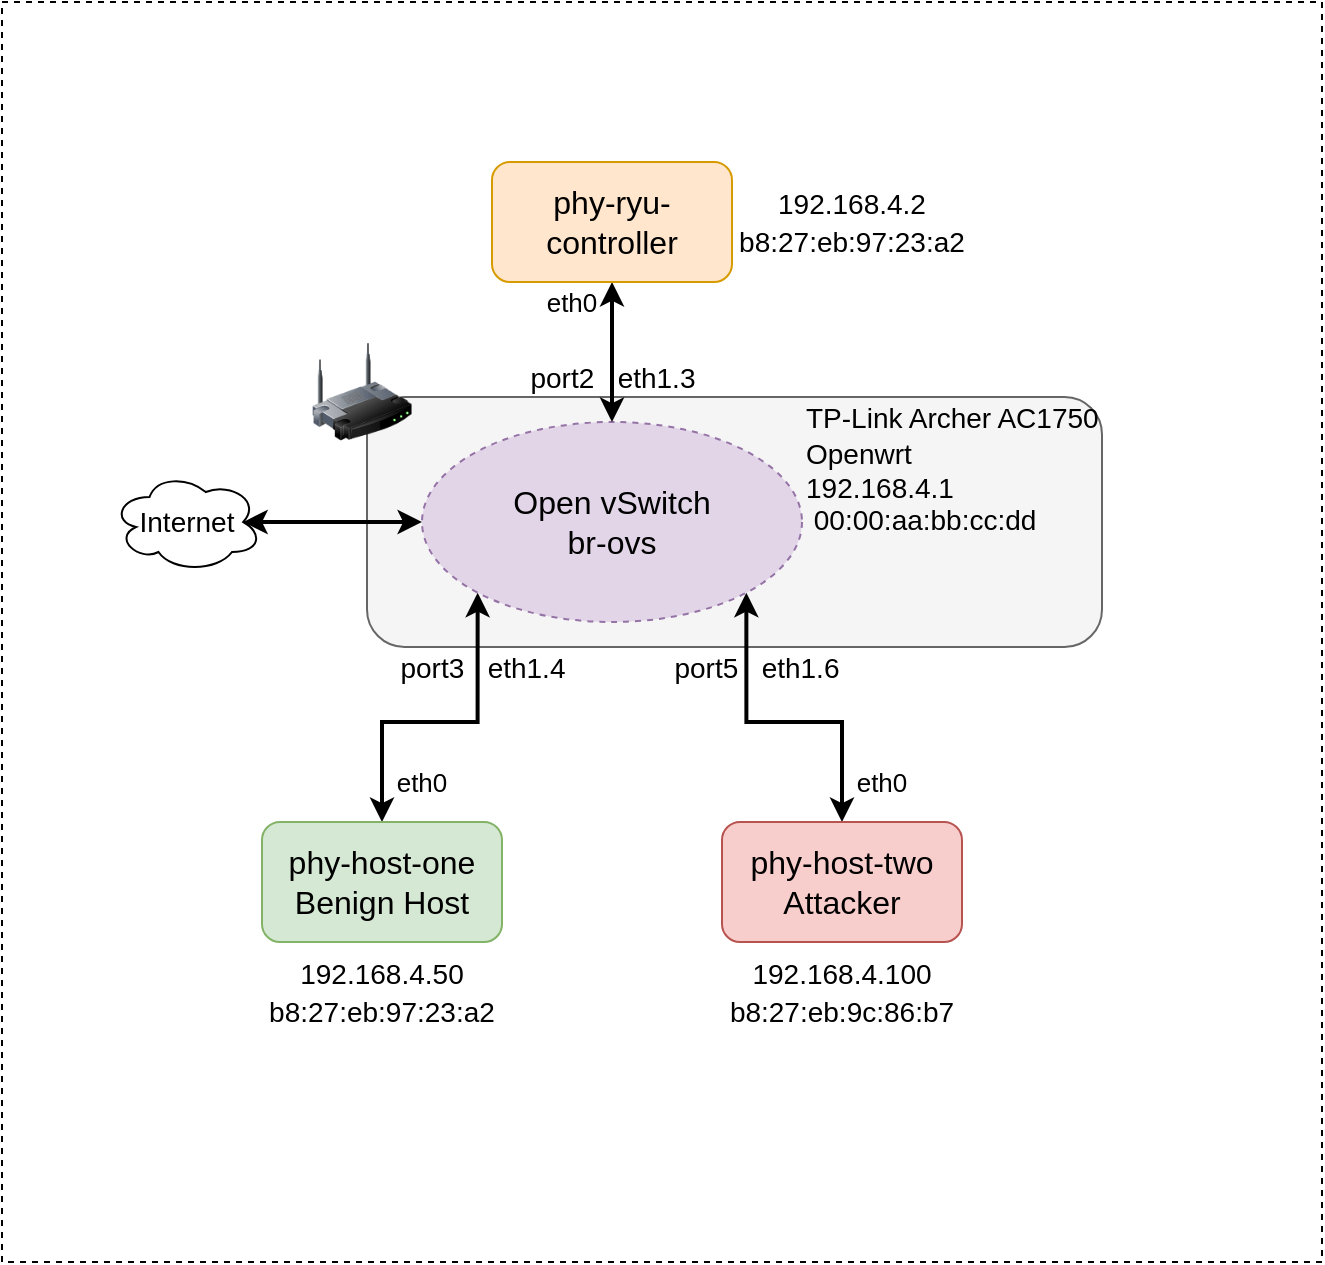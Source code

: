 <mxfile version="13.6.5" type="device"><diagram id="33cKpjJum1EsqF-DVT0l" name="Page-1"><mxGraphModel dx="1422" dy="787" grid="1" gridSize="10" guides="1" tooltips="1" connect="1" arrows="1" fold="1" page="1" pageScale="1" pageWidth="827" pageHeight="1169" math="0" shadow="0"><root><mxCell id="0"/><mxCell id="1" parent="0"/><mxCell id="1moFwpL4fsTfHKAPV0hr-25" value="" style="rounded=0;whiteSpace=wrap;html=1;dashed=1;labelBackgroundColor=none;fontSize=14;fontColor=#000000;align=left;" parent="1" vertex="1"><mxGeometry x="100" y="30" width="660" height="630" as="geometry"/></mxCell><mxCell id="1moFwpL4fsTfHKAPV0hr-5" value="" style="rounded=1;whiteSpace=wrap;html=1;fillColor=#f5f5f5;strokeColor=#666666;fontSize=16;fontColor=#333333;" parent="1" vertex="1"><mxGeometry x="282.5" y="227.5" width="367.5" height="125" as="geometry"/></mxCell><mxCell id="1moFwpL4fsTfHKAPV0hr-11" style="edgeStyle=orthogonalEdgeStyle;rounded=0;orthogonalLoop=1;jettySize=auto;html=1;exitX=0.5;exitY=0;exitDx=0;exitDy=0;entryX=1;entryY=1;entryDx=0;entryDy=0;strokeWidth=2;fontSize=16;startArrow=classic;startFill=1;" parent="1" source="1moFwpL4fsTfHKAPV0hr-1" target="1moFwpL4fsTfHKAPV0hr-7" edge="1"><mxGeometry relative="1" as="geometry"/></mxCell><mxCell id="1moFwpL4fsTfHKAPV0hr-1" value="&lt;div&gt;phy-host-two&lt;/div&gt;&lt;div&gt;Attacker&lt;br&gt;&lt;/div&gt;" style="rounded=1;whiteSpace=wrap;html=1;fillColor=#f8cecc;strokeColor=#b85450;fontSize=16;" parent="1" vertex="1"><mxGeometry x="460" y="440" width="120" height="60" as="geometry"/></mxCell><mxCell id="1moFwpL4fsTfHKAPV0hr-10" style="edgeStyle=orthogonalEdgeStyle;rounded=0;orthogonalLoop=1;jettySize=auto;html=1;exitX=0.5;exitY=0;exitDx=0;exitDy=0;entryX=0;entryY=1;entryDx=0;entryDy=0;fontSize=16;strokeWidth=2;startArrow=classic;startFill=1;" parent="1" source="1moFwpL4fsTfHKAPV0hr-2" target="1moFwpL4fsTfHKAPV0hr-7" edge="1"><mxGeometry relative="1" as="geometry"/></mxCell><mxCell id="1moFwpL4fsTfHKAPV0hr-2" value="&lt;div&gt;phy-host-one&lt;/div&gt;&lt;div&gt;Benign Host&lt;br&gt;&lt;/div&gt;" style="rounded=1;whiteSpace=wrap;html=1;fillColor=#d5e8d4;strokeColor=#82b366;fontSize=16;" parent="1" vertex="1"><mxGeometry x="230" y="440" width="120" height="60" as="geometry"/></mxCell><mxCell id="1moFwpL4fsTfHKAPV0hr-3" value="" style="shape=image;html=1;verticalAlign=top;verticalLabelPosition=bottom;labelBackgroundColor=#ffffff;imageAspect=0;aspect=fixed;image=https://cdn4.iconfinder.com/data/icons/logos-and-brands/512/272_Raspberry_Pi_logo-128.png;fontSize=16;" parent="1" vertex="1"><mxGeometry x="430" y="410" width="50" height="50" as="geometry"/></mxCell><mxCell id="1moFwpL4fsTfHKAPV0hr-4" value="" style="shape=image;html=1;verticalAlign=top;verticalLabelPosition=bottom;labelBackgroundColor=#ffffff;imageAspect=0;aspect=fixed;image=https://cdn4.iconfinder.com/data/icons/logos-and-brands/512/272_Raspberry_Pi_logo-128.png;fontSize=16;" parent="1" vertex="1"><mxGeometry x="210" y="410" width="50" height="50" as="geometry"/></mxCell><mxCell id="1moFwpL4fsTfHKAPV0hr-6" value="" style="image;html=1;image=img/lib/clip_art/networking/Wireless_Router_128x128.png;fontSize=16;" parent="1" vertex="1"><mxGeometry x="255" y="200" width="50" height="50" as="geometry"/></mxCell><mxCell id="1moFwpL4fsTfHKAPV0hr-19" style="edgeStyle=orthogonalEdgeStyle;rounded=0;orthogonalLoop=1;jettySize=auto;html=1;exitX=0;exitY=0.5;exitDx=0;exitDy=0;entryX=0.875;entryY=0.5;entryDx=0;entryDy=0;entryPerimeter=0;strokeWidth=2;fontSize=14;fontColor=#000000;startArrow=classic;startFill=1;" parent="1" source="1moFwpL4fsTfHKAPV0hr-7" target="1moFwpL4fsTfHKAPV0hr-17" edge="1"><mxGeometry relative="1" as="geometry"/></mxCell><mxCell id="1moFwpL4fsTfHKAPV0hr-7" value="&lt;div&gt;Open vSwitch&lt;/div&gt;&lt;div&gt;br-ovs&lt;br&gt;&lt;/div&gt;" style="ellipse;whiteSpace=wrap;html=1;fontSize=16;fillColor=#e1d5e7;strokeColor=#9673a6;dashed=1;" parent="1" vertex="1"><mxGeometry x="310" y="240" width="190" height="100" as="geometry"/></mxCell><mxCell id="1moFwpL4fsTfHKAPV0hr-12" style="edgeStyle=orthogonalEdgeStyle;rounded=0;orthogonalLoop=1;jettySize=auto;html=1;entryX=0.5;entryY=0;entryDx=0;entryDy=0;strokeWidth=2;fontSize=16;startArrow=classic;startFill=1;" parent="1" source="1moFwpL4fsTfHKAPV0hr-8" target="1moFwpL4fsTfHKAPV0hr-7" edge="1"><mxGeometry relative="1" as="geometry"/></mxCell><mxCell id="1moFwpL4fsTfHKAPV0hr-8" value="phy-ryu-controller" style="rounded=1;whiteSpace=wrap;html=1;fillColor=#ffe6cc;strokeColor=#d79b00;fontSize=16;" parent="1" vertex="1"><mxGeometry x="345" y="110" width="120" height="60" as="geometry"/></mxCell><mxCell id="1moFwpL4fsTfHKAPV0hr-9" value="" style="shape=image;html=1;verticalAlign=top;verticalLabelPosition=bottom;labelBackgroundColor=#ffffff;imageAspect=0;aspect=fixed;image=https://cdn4.iconfinder.com/data/icons/logos-and-brands/512/272_Raspberry_Pi_logo-128.png;fontSize=16;" parent="1" vertex="1"><mxGeometry x="315" y="80" width="50" height="50" as="geometry"/></mxCell><mxCell id="1moFwpL4fsTfHKAPV0hr-13" value="&lt;div style=&quot;font-weight: normal; font-size: 14px; line-height: 19px;&quot;&gt;&lt;div&gt;&lt;font face=&quot;Helvetica&quot;&gt;&lt;span style=&quot;&quot;&gt;192.168.4.100&lt;/span&gt;&lt;span style=&quot;&quot;&gt;&lt;/span&gt;&lt;span style=&quot;&quot;&gt; b8:27:eb:9c:86:b7 &lt;/span&gt;&lt;/font&gt;&lt;/div&gt;&lt;/div&gt;" style="text;html=1;strokeColor=none;fillColor=none;align=center;verticalAlign=middle;whiteSpace=wrap;rounded=0;dashed=1;fontSize=16;labelBackgroundColor=none;" parent="1" vertex="1"><mxGeometry x="425" y="500" width="190" height="50" as="geometry"/></mxCell><mxCell id="1moFwpL4fsTfHKAPV0hr-14" value="&lt;div style=&quot;font-weight: normal; font-size: 14px; line-height: 19px;&quot;&gt;&lt;div&gt;&lt;font face=&quot;Helvetica&quot;&gt;&lt;span style=&quot;&quot;&gt;192.168.4.50&lt;/span&gt;&lt;/font&gt;&lt;/div&gt;&lt;div&gt;&lt;font face=&quot;Helvetica&quot;&gt;&lt;span style=&quot;&quot;&gt;&lt;/span&gt;&lt;span style=&quot;&quot;&gt;&lt;/span&gt;&lt;span style=&quot;&quot;&gt;b8:27:eb:97:23:a2 &lt;/span&gt;&lt;/font&gt;&lt;/div&gt;&lt;/div&gt;" style="text;html=1;strokeColor=none;fillColor=none;align=center;verticalAlign=middle;whiteSpace=wrap;rounded=0;dashed=1;fontSize=16;labelBackgroundColor=none;" parent="1" vertex="1"><mxGeometry x="195" y="500" width="190" height="50" as="geometry"/></mxCell><mxCell id="1moFwpL4fsTfHKAPV0hr-15" value="&lt;div style=&quot;font-weight: normal ; font-size: 14px ; line-height: 19px&quot;&gt;&lt;div&gt;&lt;font face=&quot;Helvetica&quot;&gt;&lt;span&gt;192.168.4.2&lt;/span&gt;&lt;/font&gt;&lt;/div&gt;&lt;div&gt;&lt;font face=&quot;Helvetica&quot;&gt;&lt;span&gt;&lt;/span&gt;&lt;span&gt;&lt;/span&gt;&lt;span&gt;b8:27:eb:97:23:a2 &lt;/span&gt;&lt;/font&gt;&lt;/div&gt;&lt;/div&gt;" style="text;html=1;strokeColor=none;fillColor=none;align=center;verticalAlign=middle;whiteSpace=wrap;rounded=0;dashed=1;fontSize=16;labelBackgroundColor=none;" parent="1" vertex="1"><mxGeometry x="430" y="115" width="190" height="50" as="geometry"/></mxCell><mxCell id="1moFwpL4fsTfHKAPV0hr-16" value="&lt;div style=&quot;font-size: 14px&quot;&gt;&lt;div style=&quot;font-weight: normal ; font-size: 14px ; line-height: 19px&quot;&gt;&lt;div&gt;&lt;font face=&quot;Helvetica&quot;&gt;&lt;span&gt;TP-Link Archer AC1750&lt;br&gt;&lt;/span&gt;&lt;/font&gt;&lt;/div&gt;&lt;/div&gt;&lt;/div&gt;&lt;div style=&quot;font-size: 14px&quot;&gt;&lt;font face=&quot;Helvetica&quot;&gt;Openwrt&lt;/font&gt;&lt;/div&gt;&lt;div style=&quot;font-size: 14px&quot;&gt;&lt;font face=&quot;Helvetica&quot;&gt;192.168.4.1&lt;/font&gt;&lt;/div&gt;&lt;div style=&quot;font-size: 14px&quot;&gt;&lt;font face=&quot;Helvetica&quot;&gt;&amp;nbsp;00:00:aa:bb:cc:dd&lt;br style=&quot;font-size: 14px&quot;&gt;&lt;/font&gt;&lt;/div&gt;" style="text;html=1;strokeColor=none;fillColor=none;align=left;verticalAlign=middle;whiteSpace=wrap;rounded=0;dashed=1;labelBackgroundColor=none;fontSize=14;fontColor=#000000;" parent="1" vertex="1"><mxGeometry x="500" y="227.5" width="202.5" height="70" as="geometry"/></mxCell><mxCell id="1moFwpL4fsTfHKAPV0hr-17" value="Internet" style="ellipse;shape=cloud;whiteSpace=wrap;html=1;labelBackgroundColor=none;fontFamily=Helvetica;fontSize=14;fontColor=#000000;align=center;" parent="1" vertex="1"><mxGeometry x="155" y="265" width="75" height="50" as="geometry"/></mxCell><mxCell id="1moFwpL4fsTfHKAPV0hr-20" value="" style="shape=image;verticalLabelPosition=bottom;labelBackgroundColor=#ffffff;verticalAlign=top;aspect=fixed;imageAspect=0;image=https://ryu-sdn.org/css/images/LogoSet02.png;" parent="1" vertex="1"><mxGeometry x="430" y="60" width="77.04" height="60" as="geometry"/></mxCell><mxCell id="1moFwpL4fsTfHKAPV0hr-22" value="" style="shape=image;verticalLabelPosition=bottom;labelBackgroundColor=#ffffff;verticalAlign=top;aspect=fixed;imageAspect=0;image=https://packetpushers.net/wp-content/uploads/2011/11/OpenFlow-Logo-150x115.png;" parent="1" vertex="1"><mxGeometry x="545.89" y="310" width="55.43" height="42.5" as="geometry"/></mxCell><mxCell id="1moFwpL4fsTfHKAPV0hr-23" value="" style="shape=image;verticalLabelPosition=bottom;labelBackgroundColor=#ffffff;verticalAlign=top;aspect=fixed;imageAspect=0;image=https://upload.wikimedia.org/wikipedia/commons/thumb/2/2c/Dnsmasq_icon.svg/1024px-Dnsmasq_icon.svg.png;" parent="1" vertex="1"><mxGeometry x="590.7" y="315" width="59.3" height="32.5" as="geometry"/></mxCell><mxCell id="1moFwpL4fsTfHKAPV0hr-24" value="" style="shape=image;verticalLabelPosition=bottom;labelBackgroundColor=#ffffff;verticalAlign=top;aspect=fixed;imageAspect=0;image=https://upload.wikimedia.org/wikipedia/commons/thumb/5/59/Open_vSwitch_Logo.svg/800px-Open_vSwitch_Logo.svg.png;" parent="1" vertex="1"><mxGeometry x="490" y="316.06" width="55.89" height="36.44" as="geometry"/></mxCell><mxCell id="1moFwpL4fsTfHKAPV0hr-26" value="&lt;font style=&quot;font-size: 13px&quot;&gt;eth0&lt;/font&gt;" style="text;html=1;strokeColor=none;fillColor=none;align=center;verticalAlign=middle;whiteSpace=wrap;rounded=0;dashed=1;labelBackgroundColor=none;fontSize=14;fontColor=#000000;" parent="1" vertex="1"><mxGeometry x="290" y="410" width="40" height="20" as="geometry"/></mxCell><mxCell id="1moFwpL4fsTfHKAPV0hr-27" value="&lt;font style=&quot;font-size: 13px&quot;&gt;eth0&lt;/font&gt;" style="text;html=1;strokeColor=none;fillColor=none;align=center;verticalAlign=middle;whiteSpace=wrap;rounded=0;dashed=1;labelBackgroundColor=none;fontSize=14;fontColor=#000000;" parent="1" vertex="1"><mxGeometry x="365" y="170" width="40" height="20" as="geometry"/></mxCell><mxCell id="1moFwpL4fsTfHKAPV0hr-28" value="&lt;font style=&quot;font-size: 13px&quot;&gt;eth0&lt;/font&gt;" style="text;html=1;strokeColor=none;fillColor=none;align=center;verticalAlign=middle;whiteSpace=wrap;rounded=0;dashed=1;labelBackgroundColor=none;fontSize=14;fontColor=#000000;" parent="1" vertex="1"><mxGeometry x="520" y="410" width="40" height="20" as="geometry"/></mxCell><mxCell id="1moFwpL4fsTfHKAPV0hr-29" value="port5 &amp;nbsp; eth1.6" style="text;html=1;strokeColor=none;fillColor=none;align=center;verticalAlign=middle;whiteSpace=wrap;rounded=0;dashed=1;labelBackgroundColor=none;fontSize=14;fontColor=#000000;" parent="1" vertex="1"><mxGeometry x="430" y="352.5" width="95" height="20" as="geometry"/></mxCell><mxCell id="1moFwpL4fsTfHKAPV0hr-30" value="port3 &amp;nbsp; eth1.4" style="text;html=1;strokeColor=none;fillColor=none;align=center;verticalAlign=middle;whiteSpace=wrap;rounded=0;dashed=1;labelBackgroundColor=none;fontSize=14;fontColor=#000000;" parent="1" vertex="1"><mxGeometry x="292.5" y="352.5" width="95" height="20" as="geometry"/></mxCell><mxCell id="1moFwpL4fsTfHKAPV0hr-31" value="port2 &amp;nbsp; eth1.3" style="text;html=1;strokeColor=none;fillColor=none;align=center;verticalAlign=middle;whiteSpace=wrap;rounded=0;dashed=1;labelBackgroundColor=none;fontSize=14;fontColor=#000000;" parent="1" vertex="1"><mxGeometry x="357.5" y="207.5" width="95" height="20" as="geometry"/></mxCell><mxCell id="So2eYUTjLy1FBV9Iy468-3" value="" style="shape=image;verticalLabelPosition=bottom;labelBackgroundColor=#ffffff;verticalAlign=top;aspect=fixed;imageAspect=0;image=https://i.dlpng.com/static/png/1204624_preview_preview.png;" vertex="1" parent="1"><mxGeometry x="440" y="150" width="40" height="40" as="geometry"/></mxCell></root></mxGraphModel></diagram></mxfile>
